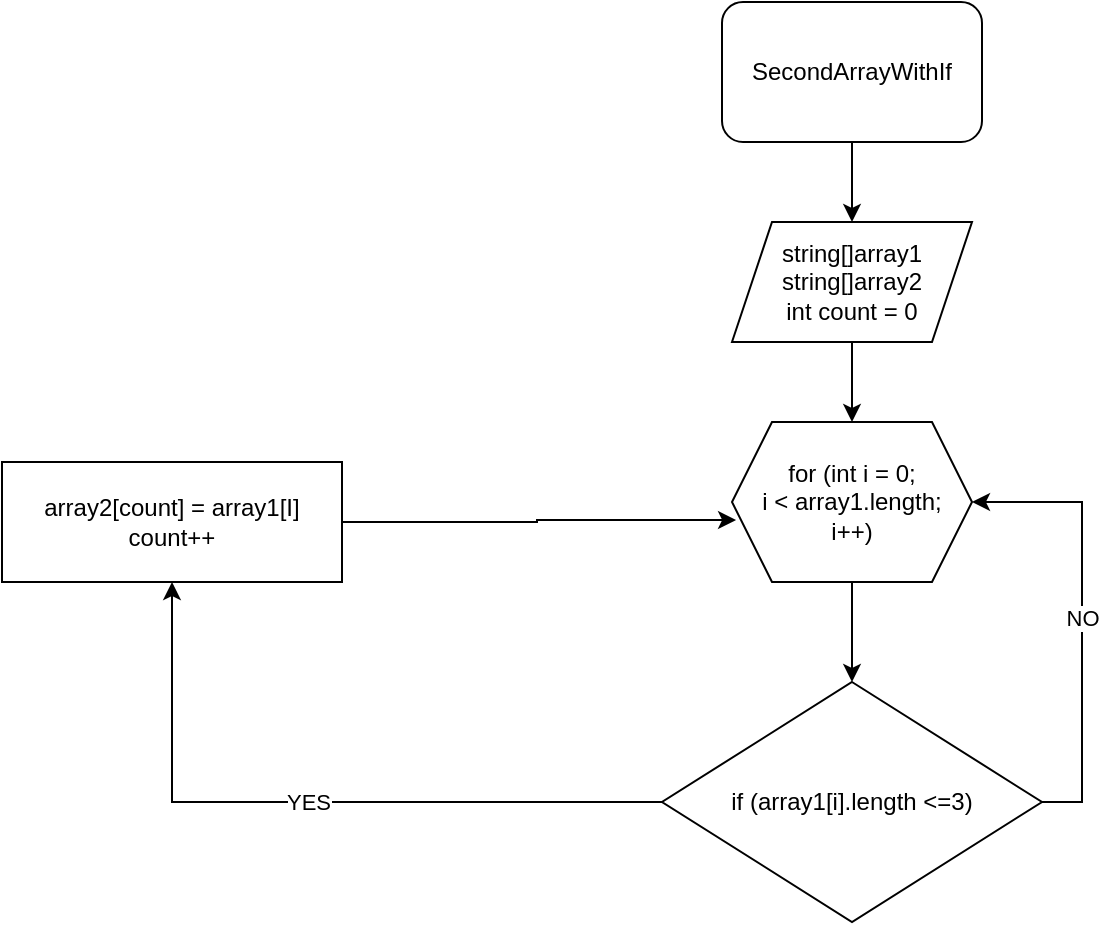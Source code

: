 <mxfile version="13.9.9" type="device"><diagram id="IPpb755kLqqqlGHK6Khn" name="Страница 1"><mxGraphModel dx="1913" dy="626" grid="1" gridSize="10" guides="1" tooltips="1" connect="1" arrows="1" fold="1" page="1" pageScale="1" pageWidth="827" pageHeight="1169" math="0" shadow="0"><root><mxCell id="0"/><mxCell id="1" parent="0"/><mxCell id="bjVB0mVh1242deDm9li_-3" style="edgeStyle=orthogonalEdgeStyle;rounded=0;orthogonalLoop=1;jettySize=auto;html=1;exitX=0.5;exitY=1;exitDx=0;exitDy=0;entryX=0.5;entryY=0;entryDx=0;entryDy=0;" edge="1" parent="1" source="bjVB0mVh1242deDm9li_-1" target="bjVB0mVh1242deDm9li_-2"><mxGeometry relative="1" as="geometry"/></mxCell><mxCell id="bjVB0mVh1242deDm9li_-1" value="SecondArrayWithIf" style="rounded=1;whiteSpace=wrap;html=1;" vertex="1" parent="1"><mxGeometry x="340" y="10" width="130" height="70" as="geometry"/></mxCell><mxCell id="bjVB0mVh1242deDm9li_-5" style="edgeStyle=orthogonalEdgeStyle;rounded=0;orthogonalLoop=1;jettySize=auto;html=1;exitX=0.5;exitY=1;exitDx=0;exitDy=0;entryX=0.5;entryY=0;entryDx=0;entryDy=0;" edge="1" parent="1" source="bjVB0mVh1242deDm9li_-2" target="bjVB0mVh1242deDm9li_-4"><mxGeometry relative="1" as="geometry"/></mxCell><mxCell id="bjVB0mVh1242deDm9li_-2" value="string[]array1&lt;br&gt;string[]array2&lt;br&gt;int count = 0" style="shape=parallelogram;perimeter=parallelogramPerimeter;whiteSpace=wrap;html=1;fixedSize=1;align=center;" vertex="1" parent="1"><mxGeometry x="345" y="120" width="120" height="60" as="geometry"/></mxCell><mxCell id="bjVB0mVh1242deDm9li_-7" style="edgeStyle=orthogonalEdgeStyle;rounded=0;orthogonalLoop=1;jettySize=auto;html=1;exitX=0.5;exitY=1;exitDx=0;exitDy=0;entryX=0.5;entryY=0;entryDx=0;entryDy=0;" edge="1" parent="1" source="bjVB0mVh1242deDm9li_-4" target="bjVB0mVh1242deDm9li_-6"><mxGeometry relative="1" as="geometry"/></mxCell><mxCell id="bjVB0mVh1242deDm9li_-4" value="for (int i = 0;&lt;br&gt;i &amp;lt; array1.length;&lt;br&gt;i++)" style="shape=hexagon;perimeter=hexagonPerimeter2;whiteSpace=wrap;html=1;fixedSize=1;" vertex="1" parent="1"><mxGeometry x="345" y="220" width="120" height="80" as="geometry"/></mxCell><mxCell id="bjVB0mVh1242deDm9li_-8" value="NO" style="edgeStyle=orthogonalEdgeStyle;rounded=0;orthogonalLoop=1;jettySize=auto;html=1;exitX=1;exitY=0.5;exitDx=0;exitDy=0;entryX=1;entryY=0.5;entryDx=0;entryDy=0;" edge="1" parent="1" source="bjVB0mVh1242deDm9li_-6" target="bjVB0mVh1242deDm9li_-4"><mxGeometry relative="1" as="geometry"/></mxCell><mxCell id="bjVB0mVh1242deDm9li_-10" value="YES" style="edgeStyle=orthogonalEdgeStyle;rounded=0;orthogonalLoop=1;jettySize=auto;html=1;entryX=0.5;entryY=1;entryDx=0;entryDy=0;" edge="1" parent="1" source="bjVB0mVh1242deDm9li_-6" target="bjVB0mVh1242deDm9li_-9"><mxGeometry relative="1" as="geometry"/></mxCell><mxCell id="bjVB0mVh1242deDm9li_-6" value="if (array1[i].length &amp;lt;=3)" style="rhombus;whiteSpace=wrap;html=1;" vertex="1" parent="1"><mxGeometry x="310" y="350" width="190" height="120" as="geometry"/></mxCell><mxCell id="bjVB0mVh1242deDm9li_-11" style="edgeStyle=orthogonalEdgeStyle;rounded=0;orthogonalLoop=1;jettySize=auto;html=1;entryX=0.017;entryY=0.613;entryDx=0;entryDy=0;entryPerimeter=0;" edge="1" parent="1" source="bjVB0mVh1242deDm9li_-9" target="bjVB0mVh1242deDm9li_-4"><mxGeometry relative="1" as="geometry"/></mxCell><mxCell id="bjVB0mVh1242deDm9li_-9" value="array2[count] = array1[I]&lt;br&gt;count++" style="rounded=0;whiteSpace=wrap;html=1;" vertex="1" parent="1"><mxGeometry x="-20" y="240" width="170" height="60" as="geometry"/></mxCell></root></mxGraphModel></diagram></mxfile>